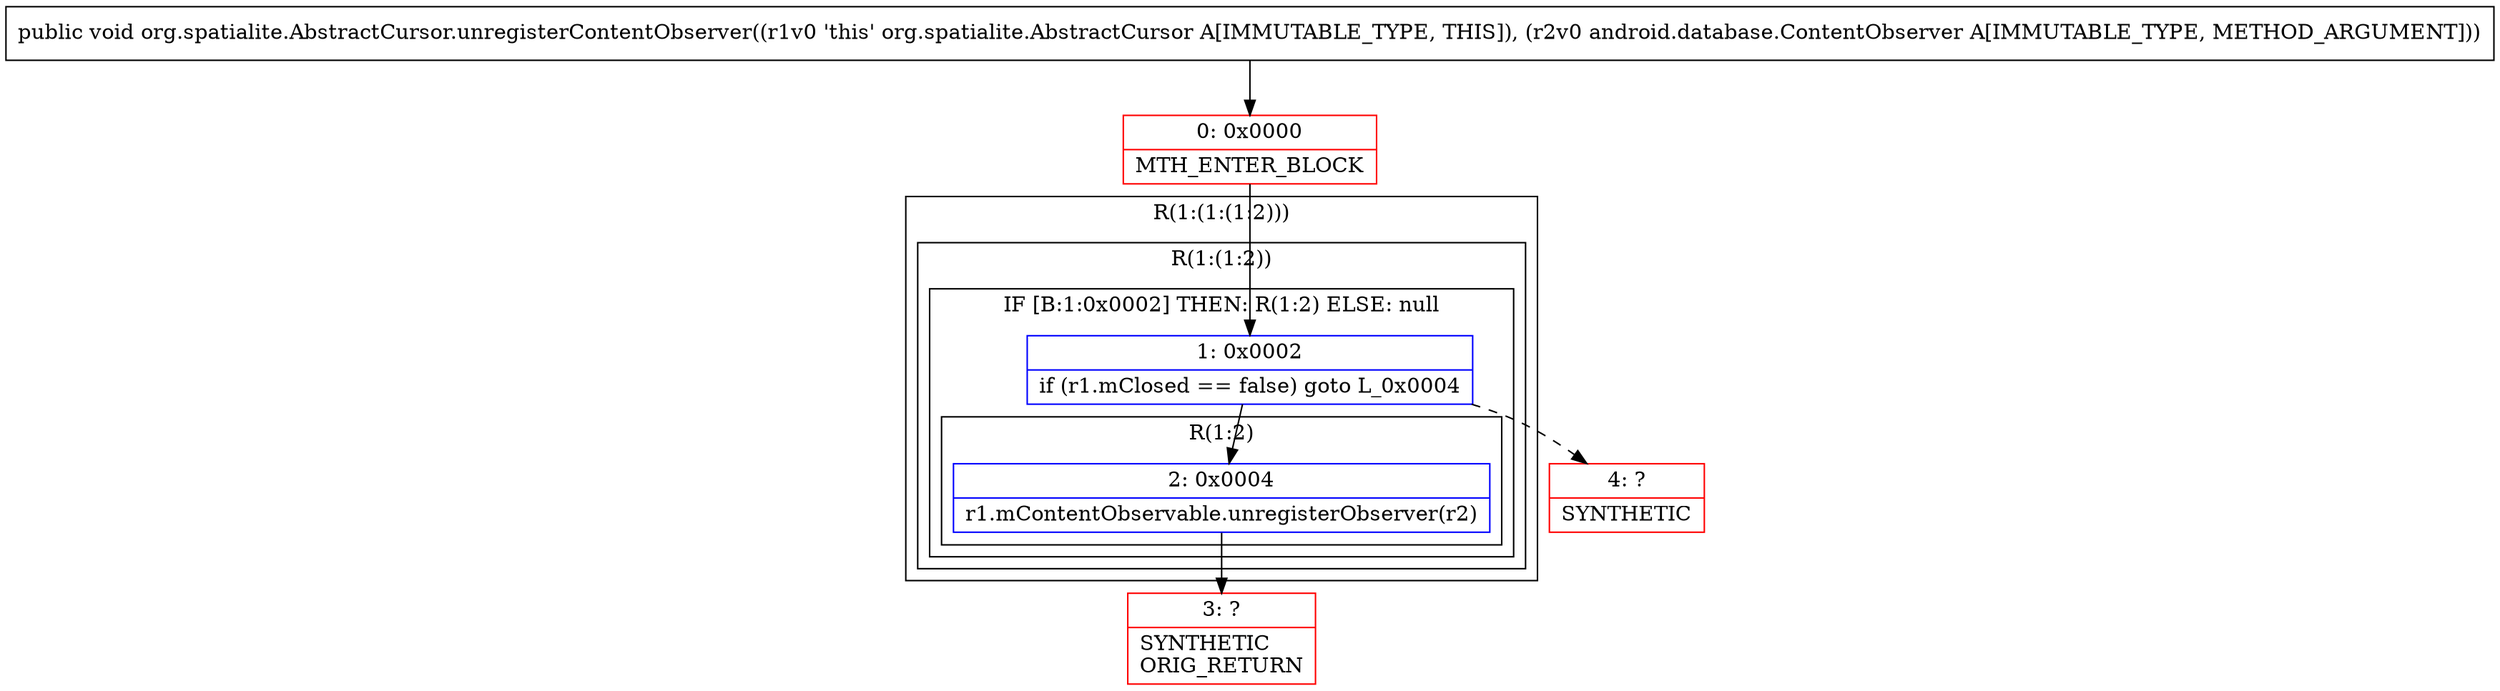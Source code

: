 digraph "CFG fororg.spatialite.AbstractCursor.unregisterContentObserver(Landroid\/database\/ContentObserver;)V" {
subgraph cluster_Region_1275903287 {
label = "R(1:(1:(1:2)))";
node [shape=record,color=blue];
subgraph cluster_Region_289104696 {
label = "R(1:(1:2))";
node [shape=record,color=blue];
subgraph cluster_IfRegion_171327125 {
label = "IF [B:1:0x0002] THEN: R(1:2) ELSE: null";
node [shape=record,color=blue];
Node_1 [shape=record,label="{1\:\ 0x0002|if (r1.mClosed == false) goto L_0x0004\l}"];
subgraph cluster_Region_2047964650 {
label = "R(1:2)";
node [shape=record,color=blue];
Node_2 [shape=record,label="{2\:\ 0x0004|r1.mContentObservable.unregisterObserver(r2)\l}"];
}
}
}
}
Node_0 [shape=record,color=red,label="{0\:\ 0x0000|MTH_ENTER_BLOCK\l}"];
Node_3 [shape=record,color=red,label="{3\:\ ?|SYNTHETIC\lORIG_RETURN\l}"];
Node_4 [shape=record,color=red,label="{4\:\ ?|SYNTHETIC\l}"];
MethodNode[shape=record,label="{public void org.spatialite.AbstractCursor.unregisterContentObserver((r1v0 'this' org.spatialite.AbstractCursor A[IMMUTABLE_TYPE, THIS]), (r2v0 android.database.ContentObserver A[IMMUTABLE_TYPE, METHOD_ARGUMENT])) }"];
MethodNode -> Node_0;
Node_1 -> Node_2;
Node_1 -> Node_4[style=dashed];
Node_2 -> Node_3;
Node_0 -> Node_1;
}

